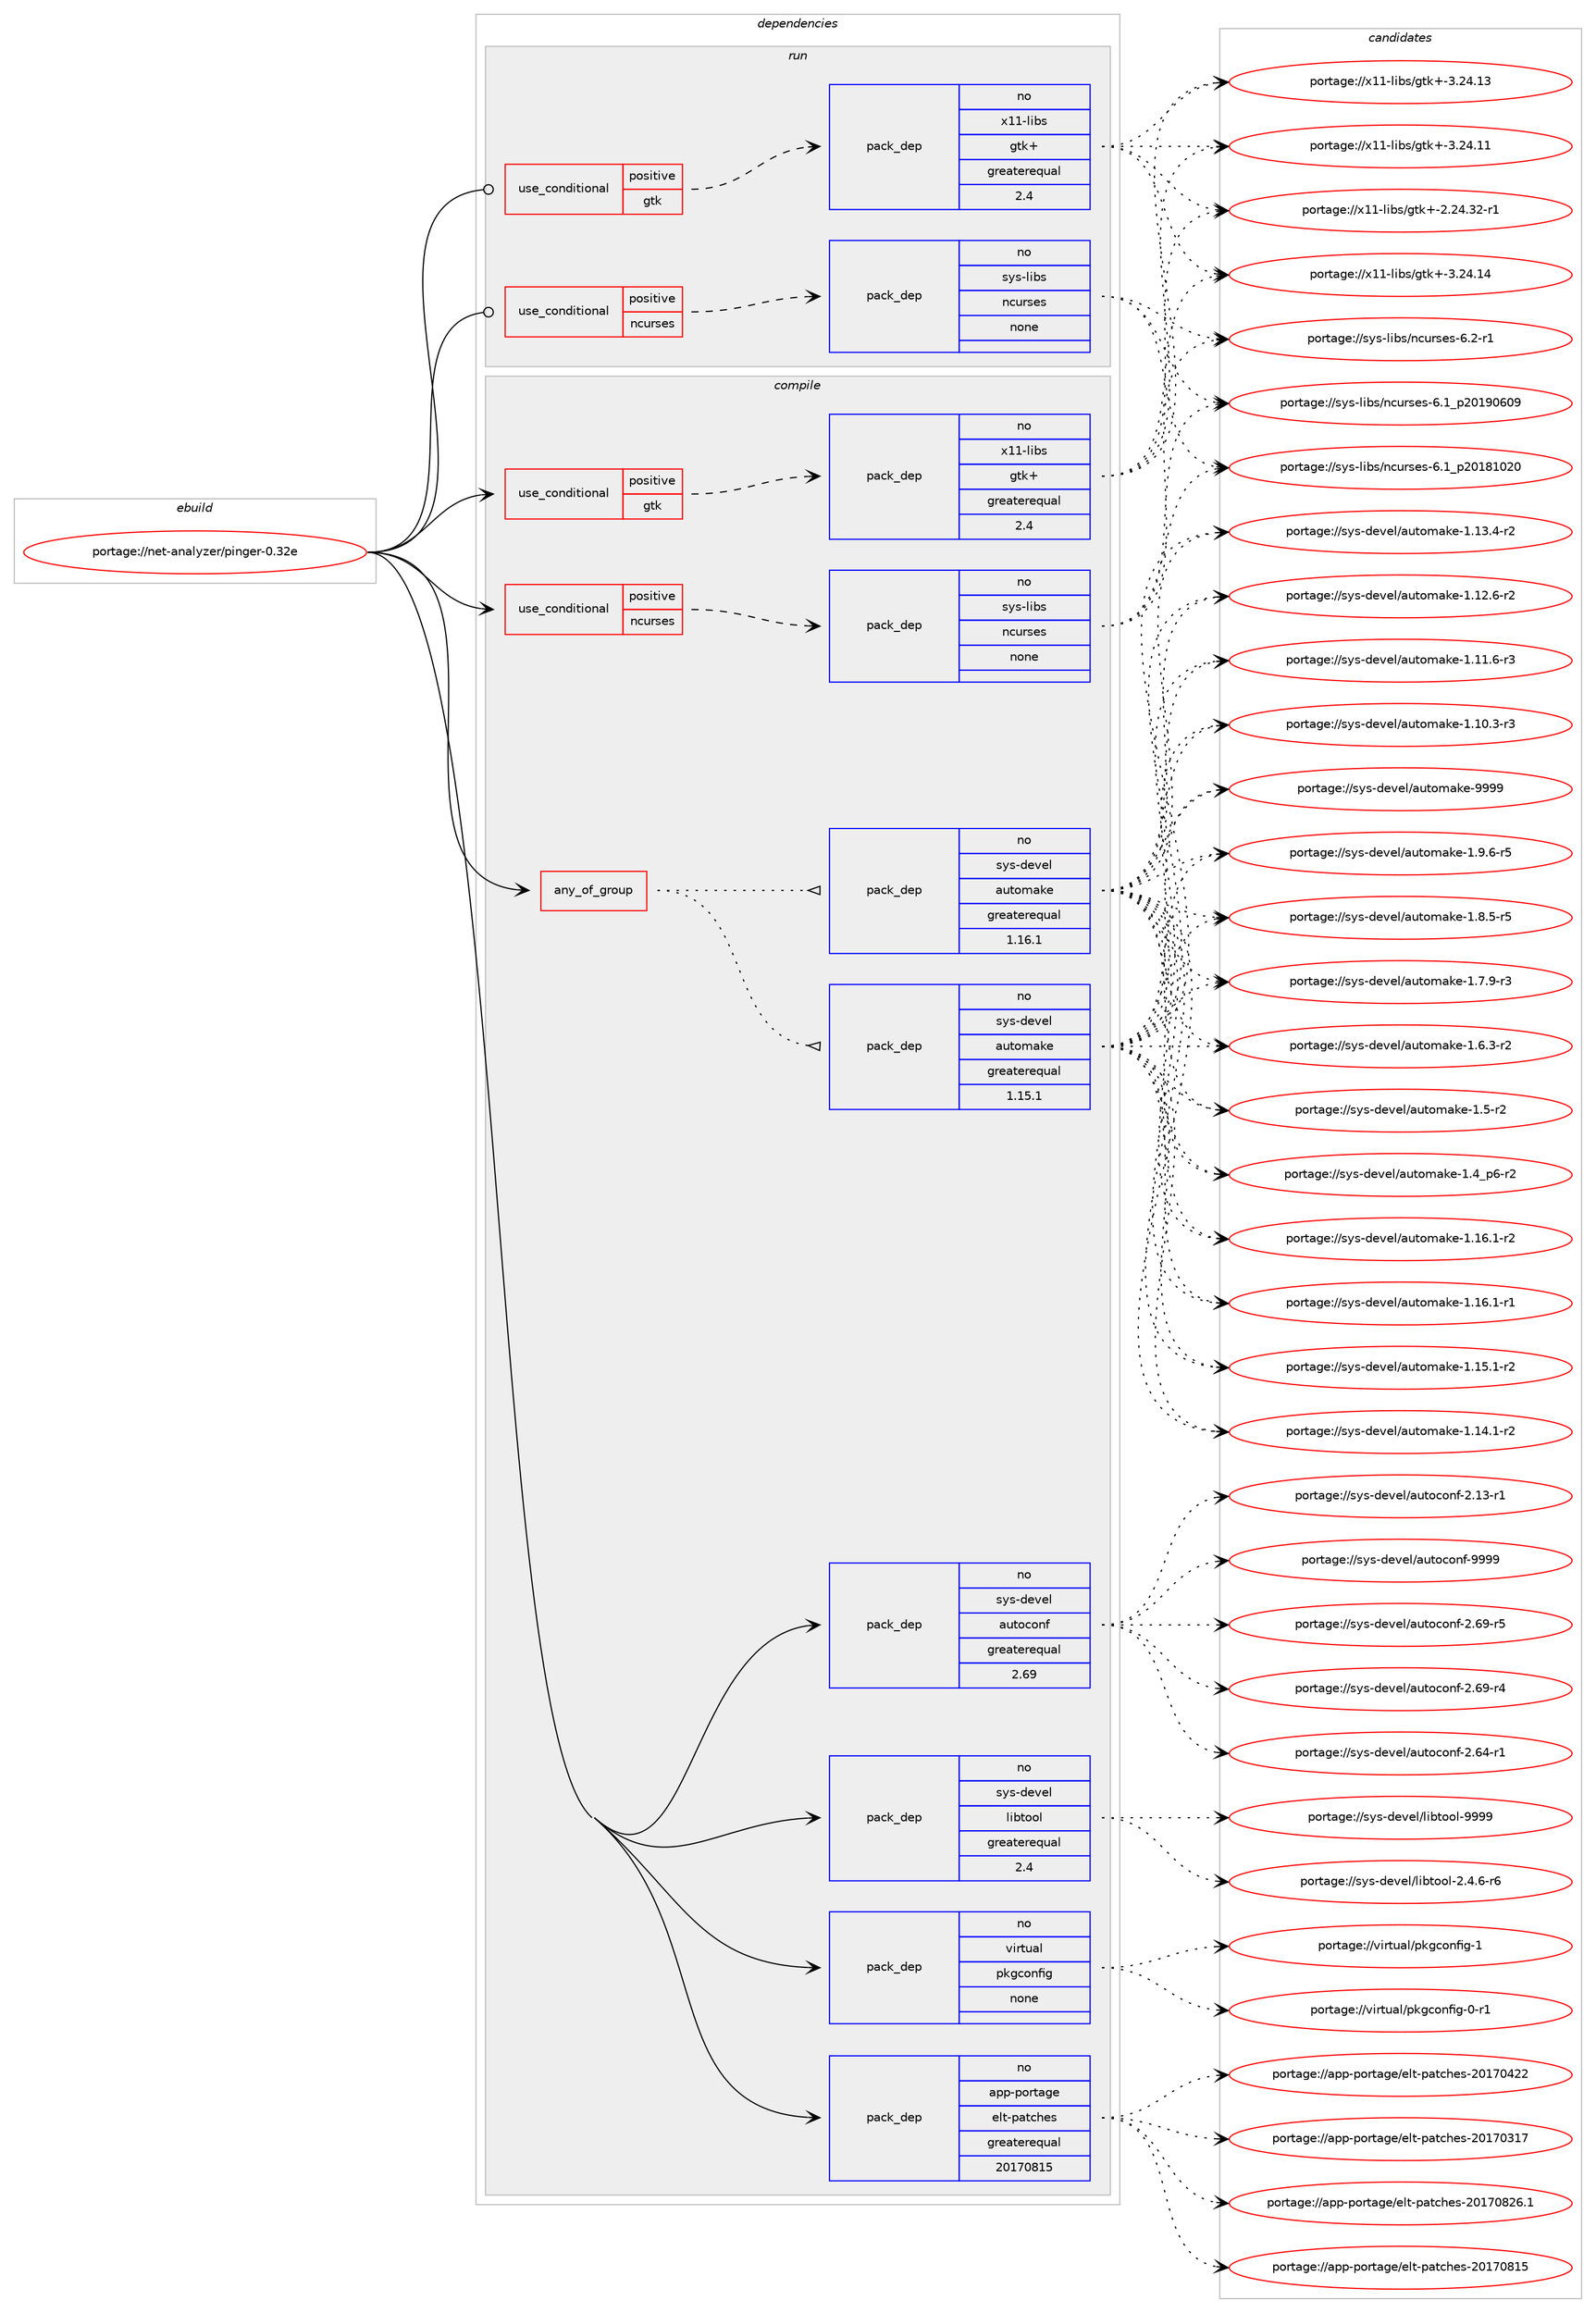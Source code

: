 digraph prolog {

# *************
# Graph options
# *************

newrank=true;
concentrate=true;
compound=true;
graph [rankdir=LR,fontname=Helvetica,fontsize=10,ranksep=1.5];#, ranksep=2.5, nodesep=0.2];
edge  [arrowhead=vee];
node  [fontname=Helvetica,fontsize=10];

# **********
# The ebuild
# **********

subgraph cluster_leftcol {
color=gray;
rank=same;
label=<<i>ebuild</i>>;
id [label="portage://net-analyzer/pinger-0.32e", color=red, width=4, href="../net-analyzer/pinger-0.32e.svg"];
}

# ****************
# The dependencies
# ****************

subgraph cluster_midcol {
color=gray;
label=<<i>dependencies</i>>;
subgraph cluster_compile {
fillcolor="#eeeeee";
style=filled;
label=<<i>compile</i>>;
subgraph any2239 {
dependency140076 [label=<<TABLE BORDER="0" CELLBORDER="1" CELLSPACING="0" CELLPADDING="4"><TR><TD CELLPADDING="10">any_of_group</TD></TR></TABLE>>, shape=none, color=red];subgraph pack106519 {
dependency140077 [label=<<TABLE BORDER="0" CELLBORDER="1" CELLSPACING="0" CELLPADDING="4" WIDTH="220"><TR><TD ROWSPAN="6" CELLPADDING="30">pack_dep</TD></TR><TR><TD WIDTH="110">no</TD></TR><TR><TD>sys-devel</TD></TR><TR><TD>automake</TD></TR><TR><TD>greaterequal</TD></TR><TR><TD>1.16.1</TD></TR></TABLE>>, shape=none, color=blue];
}
dependency140076:e -> dependency140077:w [weight=20,style="dotted",arrowhead="oinv"];
subgraph pack106520 {
dependency140078 [label=<<TABLE BORDER="0" CELLBORDER="1" CELLSPACING="0" CELLPADDING="4" WIDTH="220"><TR><TD ROWSPAN="6" CELLPADDING="30">pack_dep</TD></TR><TR><TD WIDTH="110">no</TD></TR><TR><TD>sys-devel</TD></TR><TR><TD>automake</TD></TR><TR><TD>greaterequal</TD></TR><TR><TD>1.15.1</TD></TR></TABLE>>, shape=none, color=blue];
}
dependency140076:e -> dependency140078:w [weight=20,style="dotted",arrowhead="oinv"];
}
id:e -> dependency140076:w [weight=20,style="solid",arrowhead="vee"];
subgraph cond31191 {
dependency140079 [label=<<TABLE BORDER="0" CELLBORDER="1" CELLSPACING="0" CELLPADDING="4"><TR><TD ROWSPAN="3" CELLPADDING="10">use_conditional</TD></TR><TR><TD>positive</TD></TR><TR><TD>gtk</TD></TR></TABLE>>, shape=none, color=red];
subgraph pack106521 {
dependency140080 [label=<<TABLE BORDER="0" CELLBORDER="1" CELLSPACING="0" CELLPADDING="4" WIDTH="220"><TR><TD ROWSPAN="6" CELLPADDING="30">pack_dep</TD></TR><TR><TD WIDTH="110">no</TD></TR><TR><TD>x11-libs</TD></TR><TR><TD>gtk+</TD></TR><TR><TD>greaterequal</TD></TR><TR><TD>2.4</TD></TR></TABLE>>, shape=none, color=blue];
}
dependency140079:e -> dependency140080:w [weight=20,style="dashed",arrowhead="vee"];
}
id:e -> dependency140079:w [weight=20,style="solid",arrowhead="vee"];
subgraph cond31192 {
dependency140081 [label=<<TABLE BORDER="0" CELLBORDER="1" CELLSPACING="0" CELLPADDING="4"><TR><TD ROWSPAN="3" CELLPADDING="10">use_conditional</TD></TR><TR><TD>positive</TD></TR><TR><TD>ncurses</TD></TR></TABLE>>, shape=none, color=red];
subgraph pack106522 {
dependency140082 [label=<<TABLE BORDER="0" CELLBORDER="1" CELLSPACING="0" CELLPADDING="4" WIDTH="220"><TR><TD ROWSPAN="6" CELLPADDING="30">pack_dep</TD></TR><TR><TD WIDTH="110">no</TD></TR><TR><TD>sys-libs</TD></TR><TR><TD>ncurses</TD></TR><TR><TD>none</TD></TR><TR><TD></TD></TR></TABLE>>, shape=none, color=blue];
}
dependency140081:e -> dependency140082:w [weight=20,style="dashed",arrowhead="vee"];
}
id:e -> dependency140081:w [weight=20,style="solid",arrowhead="vee"];
subgraph pack106523 {
dependency140083 [label=<<TABLE BORDER="0" CELLBORDER="1" CELLSPACING="0" CELLPADDING="4" WIDTH="220"><TR><TD ROWSPAN="6" CELLPADDING="30">pack_dep</TD></TR><TR><TD WIDTH="110">no</TD></TR><TR><TD>app-portage</TD></TR><TR><TD>elt-patches</TD></TR><TR><TD>greaterequal</TD></TR><TR><TD>20170815</TD></TR></TABLE>>, shape=none, color=blue];
}
id:e -> dependency140083:w [weight=20,style="solid",arrowhead="vee"];
subgraph pack106524 {
dependency140084 [label=<<TABLE BORDER="0" CELLBORDER="1" CELLSPACING="0" CELLPADDING="4" WIDTH="220"><TR><TD ROWSPAN="6" CELLPADDING="30">pack_dep</TD></TR><TR><TD WIDTH="110">no</TD></TR><TR><TD>sys-devel</TD></TR><TR><TD>autoconf</TD></TR><TR><TD>greaterequal</TD></TR><TR><TD>2.69</TD></TR></TABLE>>, shape=none, color=blue];
}
id:e -> dependency140084:w [weight=20,style="solid",arrowhead="vee"];
subgraph pack106525 {
dependency140085 [label=<<TABLE BORDER="0" CELLBORDER="1" CELLSPACING="0" CELLPADDING="4" WIDTH="220"><TR><TD ROWSPAN="6" CELLPADDING="30">pack_dep</TD></TR><TR><TD WIDTH="110">no</TD></TR><TR><TD>sys-devel</TD></TR><TR><TD>libtool</TD></TR><TR><TD>greaterequal</TD></TR><TR><TD>2.4</TD></TR></TABLE>>, shape=none, color=blue];
}
id:e -> dependency140085:w [weight=20,style="solid",arrowhead="vee"];
subgraph pack106526 {
dependency140086 [label=<<TABLE BORDER="0" CELLBORDER="1" CELLSPACING="0" CELLPADDING="4" WIDTH="220"><TR><TD ROWSPAN="6" CELLPADDING="30">pack_dep</TD></TR><TR><TD WIDTH="110">no</TD></TR><TR><TD>virtual</TD></TR><TR><TD>pkgconfig</TD></TR><TR><TD>none</TD></TR><TR><TD></TD></TR></TABLE>>, shape=none, color=blue];
}
id:e -> dependency140086:w [weight=20,style="solid",arrowhead="vee"];
}
subgraph cluster_compileandrun {
fillcolor="#eeeeee";
style=filled;
label=<<i>compile and run</i>>;
}
subgraph cluster_run {
fillcolor="#eeeeee";
style=filled;
label=<<i>run</i>>;
subgraph cond31193 {
dependency140087 [label=<<TABLE BORDER="0" CELLBORDER="1" CELLSPACING="0" CELLPADDING="4"><TR><TD ROWSPAN="3" CELLPADDING="10">use_conditional</TD></TR><TR><TD>positive</TD></TR><TR><TD>gtk</TD></TR></TABLE>>, shape=none, color=red];
subgraph pack106527 {
dependency140088 [label=<<TABLE BORDER="0" CELLBORDER="1" CELLSPACING="0" CELLPADDING="4" WIDTH="220"><TR><TD ROWSPAN="6" CELLPADDING="30">pack_dep</TD></TR><TR><TD WIDTH="110">no</TD></TR><TR><TD>x11-libs</TD></TR><TR><TD>gtk+</TD></TR><TR><TD>greaterequal</TD></TR><TR><TD>2.4</TD></TR></TABLE>>, shape=none, color=blue];
}
dependency140087:e -> dependency140088:w [weight=20,style="dashed",arrowhead="vee"];
}
id:e -> dependency140087:w [weight=20,style="solid",arrowhead="odot"];
subgraph cond31194 {
dependency140089 [label=<<TABLE BORDER="0" CELLBORDER="1" CELLSPACING="0" CELLPADDING="4"><TR><TD ROWSPAN="3" CELLPADDING="10">use_conditional</TD></TR><TR><TD>positive</TD></TR><TR><TD>ncurses</TD></TR></TABLE>>, shape=none, color=red];
subgraph pack106528 {
dependency140090 [label=<<TABLE BORDER="0" CELLBORDER="1" CELLSPACING="0" CELLPADDING="4" WIDTH="220"><TR><TD ROWSPAN="6" CELLPADDING="30">pack_dep</TD></TR><TR><TD WIDTH="110">no</TD></TR><TR><TD>sys-libs</TD></TR><TR><TD>ncurses</TD></TR><TR><TD>none</TD></TR><TR><TD></TD></TR></TABLE>>, shape=none, color=blue];
}
dependency140089:e -> dependency140090:w [weight=20,style="dashed",arrowhead="vee"];
}
id:e -> dependency140089:w [weight=20,style="solid",arrowhead="odot"];
}
}

# **************
# The candidates
# **************

subgraph cluster_choices {
rank=same;
color=gray;
label=<<i>candidates</i>>;

subgraph choice106519 {
color=black;
nodesep=1;
choice115121115451001011181011084797117116111109971071014557575757 [label="portage://sys-devel/automake-9999", color=red, width=4,href="../sys-devel/automake-9999.svg"];
choice115121115451001011181011084797117116111109971071014549465746544511453 [label="portage://sys-devel/automake-1.9.6-r5", color=red, width=4,href="../sys-devel/automake-1.9.6-r5.svg"];
choice115121115451001011181011084797117116111109971071014549465646534511453 [label="portage://sys-devel/automake-1.8.5-r5", color=red, width=4,href="../sys-devel/automake-1.8.5-r5.svg"];
choice115121115451001011181011084797117116111109971071014549465546574511451 [label="portage://sys-devel/automake-1.7.9-r3", color=red, width=4,href="../sys-devel/automake-1.7.9-r3.svg"];
choice115121115451001011181011084797117116111109971071014549465446514511450 [label="portage://sys-devel/automake-1.6.3-r2", color=red, width=4,href="../sys-devel/automake-1.6.3-r2.svg"];
choice11512111545100101118101108479711711611110997107101454946534511450 [label="portage://sys-devel/automake-1.5-r2", color=red, width=4,href="../sys-devel/automake-1.5-r2.svg"];
choice115121115451001011181011084797117116111109971071014549465295112544511450 [label="portage://sys-devel/automake-1.4_p6-r2", color=red, width=4,href="../sys-devel/automake-1.4_p6-r2.svg"];
choice11512111545100101118101108479711711611110997107101454946495446494511450 [label="portage://sys-devel/automake-1.16.1-r2", color=red, width=4,href="../sys-devel/automake-1.16.1-r2.svg"];
choice11512111545100101118101108479711711611110997107101454946495446494511449 [label="portage://sys-devel/automake-1.16.1-r1", color=red, width=4,href="../sys-devel/automake-1.16.1-r1.svg"];
choice11512111545100101118101108479711711611110997107101454946495346494511450 [label="portage://sys-devel/automake-1.15.1-r2", color=red, width=4,href="../sys-devel/automake-1.15.1-r2.svg"];
choice11512111545100101118101108479711711611110997107101454946495246494511450 [label="portage://sys-devel/automake-1.14.1-r2", color=red, width=4,href="../sys-devel/automake-1.14.1-r2.svg"];
choice11512111545100101118101108479711711611110997107101454946495146524511450 [label="portage://sys-devel/automake-1.13.4-r2", color=red, width=4,href="../sys-devel/automake-1.13.4-r2.svg"];
choice11512111545100101118101108479711711611110997107101454946495046544511450 [label="portage://sys-devel/automake-1.12.6-r2", color=red, width=4,href="../sys-devel/automake-1.12.6-r2.svg"];
choice11512111545100101118101108479711711611110997107101454946494946544511451 [label="portage://sys-devel/automake-1.11.6-r3", color=red, width=4,href="../sys-devel/automake-1.11.6-r3.svg"];
choice11512111545100101118101108479711711611110997107101454946494846514511451 [label="portage://sys-devel/automake-1.10.3-r3", color=red, width=4,href="../sys-devel/automake-1.10.3-r3.svg"];
dependency140077:e -> choice115121115451001011181011084797117116111109971071014557575757:w [style=dotted,weight="100"];
dependency140077:e -> choice115121115451001011181011084797117116111109971071014549465746544511453:w [style=dotted,weight="100"];
dependency140077:e -> choice115121115451001011181011084797117116111109971071014549465646534511453:w [style=dotted,weight="100"];
dependency140077:e -> choice115121115451001011181011084797117116111109971071014549465546574511451:w [style=dotted,weight="100"];
dependency140077:e -> choice115121115451001011181011084797117116111109971071014549465446514511450:w [style=dotted,weight="100"];
dependency140077:e -> choice11512111545100101118101108479711711611110997107101454946534511450:w [style=dotted,weight="100"];
dependency140077:e -> choice115121115451001011181011084797117116111109971071014549465295112544511450:w [style=dotted,weight="100"];
dependency140077:e -> choice11512111545100101118101108479711711611110997107101454946495446494511450:w [style=dotted,weight="100"];
dependency140077:e -> choice11512111545100101118101108479711711611110997107101454946495446494511449:w [style=dotted,weight="100"];
dependency140077:e -> choice11512111545100101118101108479711711611110997107101454946495346494511450:w [style=dotted,weight="100"];
dependency140077:e -> choice11512111545100101118101108479711711611110997107101454946495246494511450:w [style=dotted,weight="100"];
dependency140077:e -> choice11512111545100101118101108479711711611110997107101454946495146524511450:w [style=dotted,weight="100"];
dependency140077:e -> choice11512111545100101118101108479711711611110997107101454946495046544511450:w [style=dotted,weight="100"];
dependency140077:e -> choice11512111545100101118101108479711711611110997107101454946494946544511451:w [style=dotted,weight="100"];
dependency140077:e -> choice11512111545100101118101108479711711611110997107101454946494846514511451:w [style=dotted,weight="100"];
}
subgraph choice106520 {
color=black;
nodesep=1;
choice115121115451001011181011084797117116111109971071014557575757 [label="portage://sys-devel/automake-9999", color=red, width=4,href="../sys-devel/automake-9999.svg"];
choice115121115451001011181011084797117116111109971071014549465746544511453 [label="portage://sys-devel/automake-1.9.6-r5", color=red, width=4,href="../sys-devel/automake-1.9.6-r5.svg"];
choice115121115451001011181011084797117116111109971071014549465646534511453 [label="portage://sys-devel/automake-1.8.5-r5", color=red, width=4,href="../sys-devel/automake-1.8.5-r5.svg"];
choice115121115451001011181011084797117116111109971071014549465546574511451 [label="portage://sys-devel/automake-1.7.9-r3", color=red, width=4,href="../sys-devel/automake-1.7.9-r3.svg"];
choice115121115451001011181011084797117116111109971071014549465446514511450 [label="portage://sys-devel/automake-1.6.3-r2", color=red, width=4,href="../sys-devel/automake-1.6.3-r2.svg"];
choice11512111545100101118101108479711711611110997107101454946534511450 [label="portage://sys-devel/automake-1.5-r2", color=red, width=4,href="../sys-devel/automake-1.5-r2.svg"];
choice115121115451001011181011084797117116111109971071014549465295112544511450 [label="portage://sys-devel/automake-1.4_p6-r2", color=red, width=4,href="../sys-devel/automake-1.4_p6-r2.svg"];
choice11512111545100101118101108479711711611110997107101454946495446494511450 [label="portage://sys-devel/automake-1.16.1-r2", color=red, width=4,href="../sys-devel/automake-1.16.1-r2.svg"];
choice11512111545100101118101108479711711611110997107101454946495446494511449 [label="portage://sys-devel/automake-1.16.1-r1", color=red, width=4,href="../sys-devel/automake-1.16.1-r1.svg"];
choice11512111545100101118101108479711711611110997107101454946495346494511450 [label="portage://sys-devel/automake-1.15.1-r2", color=red, width=4,href="../sys-devel/automake-1.15.1-r2.svg"];
choice11512111545100101118101108479711711611110997107101454946495246494511450 [label="portage://sys-devel/automake-1.14.1-r2", color=red, width=4,href="../sys-devel/automake-1.14.1-r2.svg"];
choice11512111545100101118101108479711711611110997107101454946495146524511450 [label="portage://sys-devel/automake-1.13.4-r2", color=red, width=4,href="../sys-devel/automake-1.13.4-r2.svg"];
choice11512111545100101118101108479711711611110997107101454946495046544511450 [label="portage://sys-devel/automake-1.12.6-r2", color=red, width=4,href="../sys-devel/automake-1.12.6-r2.svg"];
choice11512111545100101118101108479711711611110997107101454946494946544511451 [label="portage://sys-devel/automake-1.11.6-r3", color=red, width=4,href="../sys-devel/automake-1.11.6-r3.svg"];
choice11512111545100101118101108479711711611110997107101454946494846514511451 [label="portage://sys-devel/automake-1.10.3-r3", color=red, width=4,href="../sys-devel/automake-1.10.3-r3.svg"];
dependency140078:e -> choice115121115451001011181011084797117116111109971071014557575757:w [style=dotted,weight="100"];
dependency140078:e -> choice115121115451001011181011084797117116111109971071014549465746544511453:w [style=dotted,weight="100"];
dependency140078:e -> choice115121115451001011181011084797117116111109971071014549465646534511453:w [style=dotted,weight="100"];
dependency140078:e -> choice115121115451001011181011084797117116111109971071014549465546574511451:w [style=dotted,weight="100"];
dependency140078:e -> choice115121115451001011181011084797117116111109971071014549465446514511450:w [style=dotted,weight="100"];
dependency140078:e -> choice11512111545100101118101108479711711611110997107101454946534511450:w [style=dotted,weight="100"];
dependency140078:e -> choice115121115451001011181011084797117116111109971071014549465295112544511450:w [style=dotted,weight="100"];
dependency140078:e -> choice11512111545100101118101108479711711611110997107101454946495446494511450:w [style=dotted,weight="100"];
dependency140078:e -> choice11512111545100101118101108479711711611110997107101454946495446494511449:w [style=dotted,weight="100"];
dependency140078:e -> choice11512111545100101118101108479711711611110997107101454946495346494511450:w [style=dotted,weight="100"];
dependency140078:e -> choice11512111545100101118101108479711711611110997107101454946495246494511450:w [style=dotted,weight="100"];
dependency140078:e -> choice11512111545100101118101108479711711611110997107101454946495146524511450:w [style=dotted,weight="100"];
dependency140078:e -> choice11512111545100101118101108479711711611110997107101454946495046544511450:w [style=dotted,weight="100"];
dependency140078:e -> choice11512111545100101118101108479711711611110997107101454946494946544511451:w [style=dotted,weight="100"];
dependency140078:e -> choice11512111545100101118101108479711711611110997107101454946494846514511451:w [style=dotted,weight="100"];
}
subgraph choice106521 {
color=black;
nodesep=1;
choice1204949451081059811547103116107434551465052464952 [label="portage://x11-libs/gtk+-3.24.14", color=red, width=4,href="../x11-libs/gtk+-3.24.14.svg"];
choice1204949451081059811547103116107434551465052464951 [label="portage://x11-libs/gtk+-3.24.13", color=red, width=4,href="../x11-libs/gtk+-3.24.13.svg"];
choice1204949451081059811547103116107434551465052464949 [label="portage://x11-libs/gtk+-3.24.11", color=red, width=4,href="../x11-libs/gtk+-3.24.11.svg"];
choice12049494510810598115471031161074345504650524651504511449 [label="portage://x11-libs/gtk+-2.24.32-r1", color=red, width=4,href="../x11-libs/gtk+-2.24.32-r1.svg"];
dependency140080:e -> choice1204949451081059811547103116107434551465052464952:w [style=dotted,weight="100"];
dependency140080:e -> choice1204949451081059811547103116107434551465052464951:w [style=dotted,weight="100"];
dependency140080:e -> choice1204949451081059811547103116107434551465052464949:w [style=dotted,weight="100"];
dependency140080:e -> choice12049494510810598115471031161074345504650524651504511449:w [style=dotted,weight="100"];
}
subgraph choice106522 {
color=black;
nodesep=1;
choice11512111545108105981154711099117114115101115455446504511449 [label="portage://sys-libs/ncurses-6.2-r1", color=red, width=4,href="../sys-libs/ncurses-6.2-r1.svg"];
choice1151211154510810598115471109911711411510111545544649951125048495748544857 [label="portage://sys-libs/ncurses-6.1_p20190609", color=red, width=4,href="../sys-libs/ncurses-6.1_p20190609.svg"];
choice1151211154510810598115471109911711411510111545544649951125048495649485048 [label="portage://sys-libs/ncurses-6.1_p20181020", color=red, width=4,href="../sys-libs/ncurses-6.1_p20181020.svg"];
dependency140082:e -> choice11512111545108105981154711099117114115101115455446504511449:w [style=dotted,weight="100"];
dependency140082:e -> choice1151211154510810598115471109911711411510111545544649951125048495748544857:w [style=dotted,weight="100"];
dependency140082:e -> choice1151211154510810598115471109911711411510111545544649951125048495649485048:w [style=dotted,weight="100"];
}
subgraph choice106523 {
color=black;
nodesep=1;
choice971121124511211111411697103101471011081164511297116991041011154550484955485650544649 [label="portage://app-portage/elt-patches-20170826.1", color=red, width=4,href="../app-portage/elt-patches-20170826.1.svg"];
choice97112112451121111141169710310147101108116451129711699104101115455048495548564953 [label="portage://app-portage/elt-patches-20170815", color=red, width=4,href="../app-portage/elt-patches-20170815.svg"];
choice97112112451121111141169710310147101108116451129711699104101115455048495548525050 [label="portage://app-portage/elt-patches-20170422", color=red, width=4,href="../app-portage/elt-patches-20170422.svg"];
choice97112112451121111141169710310147101108116451129711699104101115455048495548514955 [label="portage://app-portage/elt-patches-20170317", color=red, width=4,href="../app-portage/elt-patches-20170317.svg"];
dependency140083:e -> choice971121124511211111411697103101471011081164511297116991041011154550484955485650544649:w [style=dotted,weight="100"];
dependency140083:e -> choice97112112451121111141169710310147101108116451129711699104101115455048495548564953:w [style=dotted,weight="100"];
dependency140083:e -> choice97112112451121111141169710310147101108116451129711699104101115455048495548525050:w [style=dotted,weight="100"];
dependency140083:e -> choice97112112451121111141169710310147101108116451129711699104101115455048495548514955:w [style=dotted,weight="100"];
}
subgraph choice106524 {
color=black;
nodesep=1;
choice115121115451001011181011084797117116111991111101024557575757 [label="portage://sys-devel/autoconf-9999", color=red, width=4,href="../sys-devel/autoconf-9999.svg"];
choice1151211154510010111810110847971171161119911111010245504654574511453 [label="portage://sys-devel/autoconf-2.69-r5", color=red, width=4,href="../sys-devel/autoconf-2.69-r5.svg"];
choice1151211154510010111810110847971171161119911111010245504654574511452 [label="portage://sys-devel/autoconf-2.69-r4", color=red, width=4,href="../sys-devel/autoconf-2.69-r4.svg"];
choice1151211154510010111810110847971171161119911111010245504654524511449 [label="portage://sys-devel/autoconf-2.64-r1", color=red, width=4,href="../sys-devel/autoconf-2.64-r1.svg"];
choice1151211154510010111810110847971171161119911111010245504649514511449 [label="portage://sys-devel/autoconf-2.13-r1", color=red, width=4,href="../sys-devel/autoconf-2.13-r1.svg"];
dependency140084:e -> choice115121115451001011181011084797117116111991111101024557575757:w [style=dotted,weight="100"];
dependency140084:e -> choice1151211154510010111810110847971171161119911111010245504654574511453:w [style=dotted,weight="100"];
dependency140084:e -> choice1151211154510010111810110847971171161119911111010245504654574511452:w [style=dotted,weight="100"];
dependency140084:e -> choice1151211154510010111810110847971171161119911111010245504654524511449:w [style=dotted,weight="100"];
dependency140084:e -> choice1151211154510010111810110847971171161119911111010245504649514511449:w [style=dotted,weight="100"];
}
subgraph choice106525 {
color=black;
nodesep=1;
choice1151211154510010111810110847108105981161111111084557575757 [label="portage://sys-devel/libtool-9999", color=red, width=4,href="../sys-devel/libtool-9999.svg"];
choice1151211154510010111810110847108105981161111111084550465246544511454 [label="portage://sys-devel/libtool-2.4.6-r6", color=red, width=4,href="../sys-devel/libtool-2.4.6-r6.svg"];
dependency140085:e -> choice1151211154510010111810110847108105981161111111084557575757:w [style=dotted,weight="100"];
dependency140085:e -> choice1151211154510010111810110847108105981161111111084550465246544511454:w [style=dotted,weight="100"];
}
subgraph choice106526 {
color=black;
nodesep=1;
choice1181051141161179710847112107103991111101021051034549 [label="portage://virtual/pkgconfig-1", color=red, width=4,href="../virtual/pkgconfig-1.svg"];
choice11810511411611797108471121071039911111010210510345484511449 [label="portage://virtual/pkgconfig-0-r1", color=red, width=4,href="../virtual/pkgconfig-0-r1.svg"];
dependency140086:e -> choice1181051141161179710847112107103991111101021051034549:w [style=dotted,weight="100"];
dependency140086:e -> choice11810511411611797108471121071039911111010210510345484511449:w [style=dotted,weight="100"];
}
subgraph choice106527 {
color=black;
nodesep=1;
choice1204949451081059811547103116107434551465052464952 [label="portage://x11-libs/gtk+-3.24.14", color=red, width=4,href="../x11-libs/gtk+-3.24.14.svg"];
choice1204949451081059811547103116107434551465052464951 [label="portage://x11-libs/gtk+-3.24.13", color=red, width=4,href="../x11-libs/gtk+-3.24.13.svg"];
choice1204949451081059811547103116107434551465052464949 [label="portage://x11-libs/gtk+-3.24.11", color=red, width=4,href="../x11-libs/gtk+-3.24.11.svg"];
choice12049494510810598115471031161074345504650524651504511449 [label="portage://x11-libs/gtk+-2.24.32-r1", color=red, width=4,href="../x11-libs/gtk+-2.24.32-r1.svg"];
dependency140088:e -> choice1204949451081059811547103116107434551465052464952:w [style=dotted,weight="100"];
dependency140088:e -> choice1204949451081059811547103116107434551465052464951:w [style=dotted,weight="100"];
dependency140088:e -> choice1204949451081059811547103116107434551465052464949:w [style=dotted,weight="100"];
dependency140088:e -> choice12049494510810598115471031161074345504650524651504511449:w [style=dotted,weight="100"];
}
subgraph choice106528 {
color=black;
nodesep=1;
choice11512111545108105981154711099117114115101115455446504511449 [label="portage://sys-libs/ncurses-6.2-r1", color=red, width=4,href="../sys-libs/ncurses-6.2-r1.svg"];
choice1151211154510810598115471109911711411510111545544649951125048495748544857 [label="portage://sys-libs/ncurses-6.1_p20190609", color=red, width=4,href="../sys-libs/ncurses-6.1_p20190609.svg"];
choice1151211154510810598115471109911711411510111545544649951125048495649485048 [label="portage://sys-libs/ncurses-6.1_p20181020", color=red, width=4,href="../sys-libs/ncurses-6.1_p20181020.svg"];
dependency140090:e -> choice11512111545108105981154711099117114115101115455446504511449:w [style=dotted,weight="100"];
dependency140090:e -> choice1151211154510810598115471109911711411510111545544649951125048495748544857:w [style=dotted,weight="100"];
dependency140090:e -> choice1151211154510810598115471109911711411510111545544649951125048495649485048:w [style=dotted,weight="100"];
}
}

}
